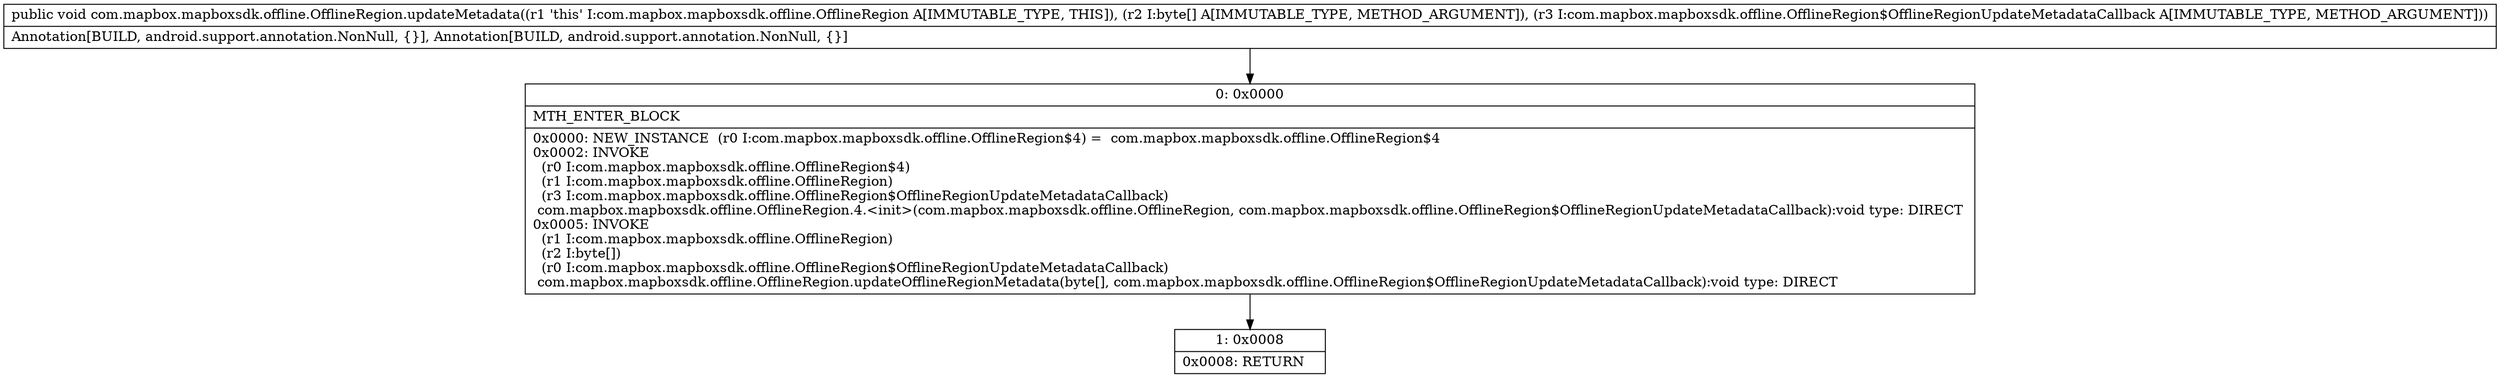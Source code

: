 digraph "CFG forcom.mapbox.mapboxsdk.offline.OfflineRegion.updateMetadata([BLcom\/mapbox\/mapboxsdk\/offline\/OfflineRegion$OfflineRegionUpdateMetadataCallback;)V" {
Node_0 [shape=record,label="{0\:\ 0x0000|MTH_ENTER_BLOCK\l|0x0000: NEW_INSTANCE  (r0 I:com.mapbox.mapboxsdk.offline.OfflineRegion$4) =  com.mapbox.mapboxsdk.offline.OfflineRegion$4 \l0x0002: INVOKE  \l  (r0 I:com.mapbox.mapboxsdk.offline.OfflineRegion$4)\l  (r1 I:com.mapbox.mapboxsdk.offline.OfflineRegion)\l  (r3 I:com.mapbox.mapboxsdk.offline.OfflineRegion$OfflineRegionUpdateMetadataCallback)\l com.mapbox.mapboxsdk.offline.OfflineRegion.4.\<init\>(com.mapbox.mapboxsdk.offline.OfflineRegion, com.mapbox.mapboxsdk.offline.OfflineRegion$OfflineRegionUpdateMetadataCallback):void type: DIRECT \l0x0005: INVOKE  \l  (r1 I:com.mapbox.mapboxsdk.offline.OfflineRegion)\l  (r2 I:byte[])\l  (r0 I:com.mapbox.mapboxsdk.offline.OfflineRegion$OfflineRegionUpdateMetadataCallback)\l com.mapbox.mapboxsdk.offline.OfflineRegion.updateOfflineRegionMetadata(byte[], com.mapbox.mapboxsdk.offline.OfflineRegion$OfflineRegionUpdateMetadataCallback):void type: DIRECT \l}"];
Node_1 [shape=record,label="{1\:\ 0x0008|0x0008: RETURN   \l}"];
MethodNode[shape=record,label="{public void com.mapbox.mapboxsdk.offline.OfflineRegion.updateMetadata((r1 'this' I:com.mapbox.mapboxsdk.offline.OfflineRegion A[IMMUTABLE_TYPE, THIS]), (r2 I:byte[] A[IMMUTABLE_TYPE, METHOD_ARGUMENT]), (r3 I:com.mapbox.mapboxsdk.offline.OfflineRegion$OfflineRegionUpdateMetadataCallback A[IMMUTABLE_TYPE, METHOD_ARGUMENT]))  | Annotation[BUILD, android.support.annotation.NonNull, \{\}], Annotation[BUILD, android.support.annotation.NonNull, \{\}]\l}"];
MethodNode -> Node_0;
Node_0 -> Node_1;
}

